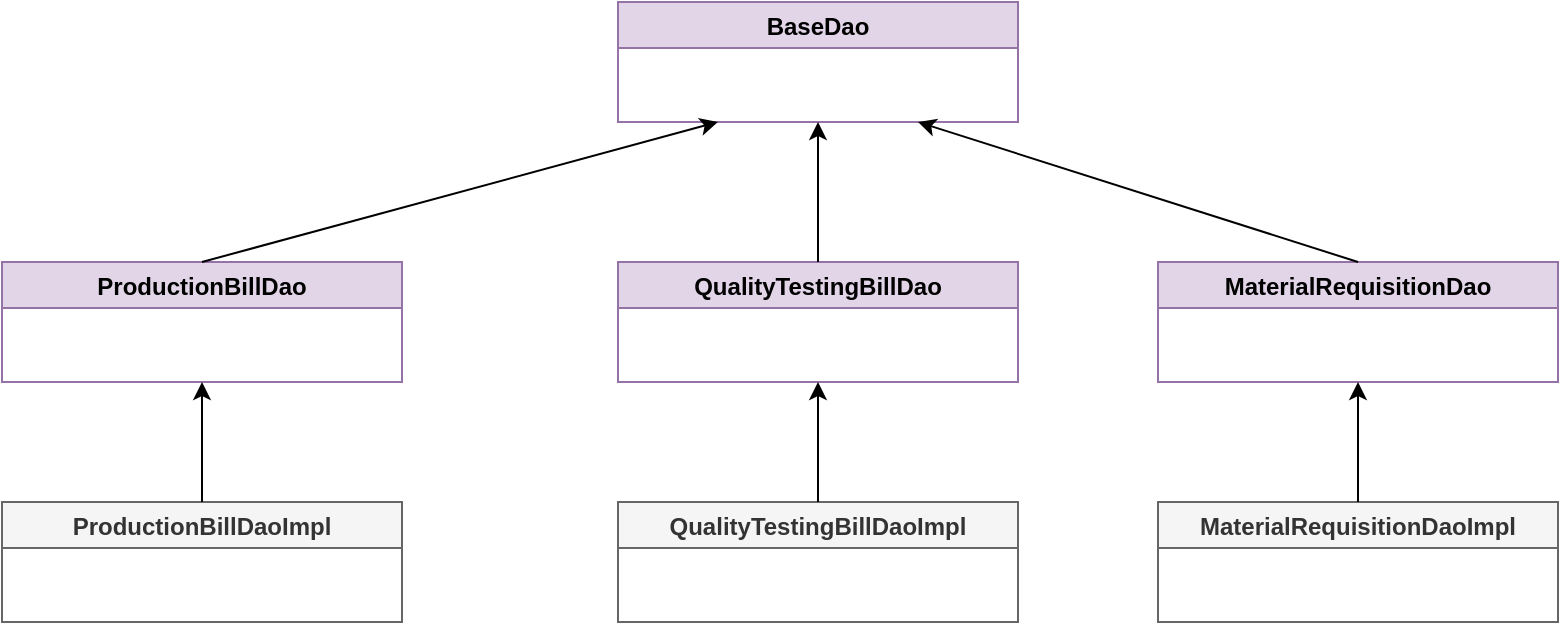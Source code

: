 <mxfile version="20.0.3" type="github">
  <diagram id="1hnCR2_O_5UTsHnxyPqx" name="第 1 页">
    <mxGraphModel dx="1185" dy="655" grid="1" gridSize="10" guides="1" tooltips="1" connect="1" arrows="1" fold="1" page="1" pageScale="1" pageWidth="827" pageHeight="1169" math="0" shadow="0">
      <root>
        <mxCell id="0" />
        <mxCell id="1" parent="0" />
        <mxCell id="YqvcR2UuEQLrkVzSO90b-6" value="BaseDao" style="swimlane;fillColor=#e1d5e7;strokeColor=#9673a6;" vertex="1" parent="1">
          <mxGeometry x="330" y="150" width="200" height="60" as="geometry" />
        </mxCell>
        <mxCell id="YqvcR2UuEQLrkVzSO90b-7" value="ProductionBillDao" style="swimlane;fillColor=#e1d5e7;strokeColor=#9673a6;" vertex="1" parent="1">
          <mxGeometry x="22" y="280" width="200" height="60" as="geometry" />
        </mxCell>
        <mxCell id="YqvcR2UuEQLrkVzSO90b-8" value="QualityTestingBillDao" style="swimlane;fillColor=#e1d5e7;strokeColor=#9673a6;startSize=23;" vertex="1" parent="1">
          <mxGeometry x="330" y="280" width="200" height="60" as="geometry" />
        </mxCell>
        <mxCell id="YqvcR2UuEQLrkVzSO90b-9" value="MaterialRequisitionDao" style="swimlane;fillColor=#e1d5e7;strokeColor=#9673a6;" vertex="1" parent="1">
          <mxGeometry x="600" y="280" width="200" height="60" as="geometry" />
        </mxCell>
        <mxCell id="YqvcR2UuEQLrkVzSO90b-10" value="ProductionBillDaoImpl" style="swimlane;fillColor=#f5f5f5;fontColor=#333333;strokeColor=#666666;" vertex="1" parent="1">
          <mxGeometry x="22" y="400" width="200" height="60" as="geometry" />
        </mxCell>
        <mxCell id="YqvcR2UuEQLrkVzSO90b-11" value="QualityTestingBillDaoImpl" style="swimlane;fillColor=#f5f5f5;fontColor=#333333;strokeColor=#666666;" vertex="1" parent="1">
          <mxGeometry x="330" y="400" width="200" height="60" as="geometry" />
        </mxCell>
        <mxCell id="YqvcR2UuEQLrkVzSO90b-12" value="MaterialRequisitionDaoImpl" style="swimlane;fillColor=#f5f5f5;fontColor=#333333;strokeColor=#666666;" vertex="1" parent="1">
          <mxGeometry x="600" y="400" width="200" height="60" as="geometry" />
        </mxCell>
        <mxCell id="YqvcR2UuEQLrkVzSO90b-14" value="" style="endArrow=classic;html=1;rounded=0;exitX=0.5;exitY=0;exitDx=0;exitDy=0;entryX=0.25;entryY=1;entryDx=0;entryDy=0;" edge="1" parent="1" source="YqvcR2UuEQLrkVzSO90b-7" target="YqvcR2UuEQLrkVzSO90b-6">
          <mxGeometry width="50" height="50" relative="1" as="geometry">
            <mxPoint x="100" y="270" as="sourcePoint" />
            <mxPoint x="150" y="220" as="targetPoint" />
          </mxGeometry>
        </mxCell>
        <mxCell id="YqvcR2UuEQLrkVzSO90b-15" value="" style="endArrow=classic;html=1;rounded=0;exitX=0.5;exitY=0;exitDx=0;exitDy=0;entryX=0.5;entryY=1;entryDx=0;entryDy=0;" edge="1" parent="1" source="YqvcR2UuEQLrkVzSO90b-8" target="YqvcR2UuEQLrkVzSO90b-6">
          <mxGeometry width="50" height="50" relative="1" as="geometry">
            <mxPoint x="410" y="280" as="sourcePoint" />
            <mxPoint x="460" y="230" as="targetPoint" />
          </mxGeometry>
        </mxCell>
        <mxCell id="YqvcR2UuEQLrkVzSO90b-16" value="" style="endArrow=classic;html=1;rounded=0;exitX=0.5;exitY=0;exitDx=0;exitDy=0;entryX=0.75;entryY=1;entryDx=0;entryDy=0;" edge="1" parent="1" source="YqvcR2UuEQLrkVzSO90b-9" target="YqvcR2UuEQLrkVzSO90b-6">
          <mxGeometry width="50" height="50" relative="1" as="geometry">
            <mxPoint x="680" y="270" as="sourcePoint" />
            <mxPoint x="730" y="220" as="targetPoint" />
          </mxGeometry>
        </mxCell>
        <mxCell id="YqvcR2UuEQLrkVzSO90b-17" value="" style="endArrow=classic;html=1;rounded=0;exitX=0.5;exitY=0;exitDx=0;exitDy=0;entryX=0.5;entryY=1;entryDx=0;entryDy=0;" edge="1" parent="1" source="YqvcR2UuEQLrkVzSO90b-10" target="YqvcR2UuEQLrkVzSO90b-7">
          <mxGeometry width="50" height="50" relative="1" as="geometry">
            <mxPoint x="100" y="400" as="sourcePoint" />
            <mxPoint x="150" y="350" as="targetPoint" />
          </mxGeometry>
        </mxCell>
        <mxCell id="YqvcR2UuEQLrkVzSO90b-18" value="" style="endArrow=classic;html=1;rounded=0;exitX=0.5;exitY=0;exitDx=0;exitDy=0;entryX=0.5;entryY=1;entryDx=0;entryDy=0;" edge="1" parent="1" source="YqvcR2UuEQLrkVzSO90b-11" target="YqvcR2UuEQLrkVzSO90b-8">
          <mxGeometry width="50" height="50" relative="1" as="geometry">
            <mxPoint x="410" y="400" as="sourcePoint" />
            <mxPoint x="460" y="350" as="targetPoint" />
          </mxGeometry>
        </mxCell>
        <mxCell id="YqvcR2UuEQLrkVzSO90b-19" value="" style="endArrow=classic;html=1;rounded=0;exitX=0.5;exitY=0;exitDx=0;exitDy=0;entryX=0.5;entryY=1;entryDx=0;entryDy=0;" edge="1" parent="1" source="YqvcR2UuEQLrkVzSO90b-12" target="YqvcR2UuEQLrkVzSO90b-9">
          <mxGeometry width="50" height="50" relative="1" as="geometry">
            <mxPoint x="680" y="390" as="sourcePoint" />
            <mxPoint x="730" y="340" as="targetPoint" />
          </mxGeometry>
        </mxCell>
      </root>
    </mxGraphModel>
  </diagram>
</mxfile>
